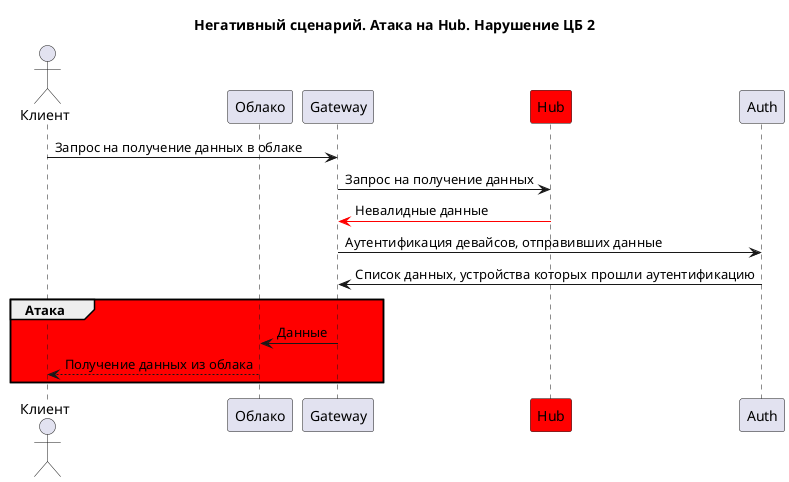 @startuml
title "Негативный сценарий. Атака на Hub. Нарушение ЦБ 2"
actor Клиент as user
participant Облако as cloud
participant Gateway as gateway 
participant Hub as hub #red
participant Auth as auth 

user -> gateway: Запрос на получение данных в облаке
gateway -> hub: Запрос на получение данных
hub -[#red]> gateway: Невалидные данные
gateway -> auth: Аутентификация девайсов, отправивших данные
auth -> gateway: Список данных, устройства которых прошли аутентификацию
group #red Атака 
gateway -> cloud: Данные
cloud --> user: Получение данных из облака
end
@enduml